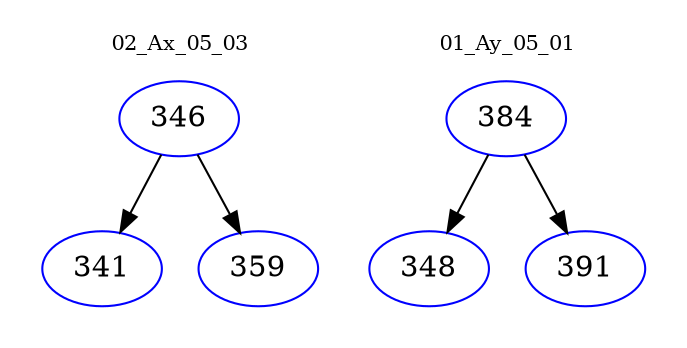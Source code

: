 digraph{
subgraph cluster_0 {
color = white
label = "02_Ax_05_03";
fontsize=10;
T0_346 [label="346", color="blue"]
T0_346 -> T0_341 [color="black"]
T0_341 [label="341", color="blue"]
T0_346 -> T0_359 [color="black"]
T0_359 [label="359", color="blue"]
}
subgraph cluster_1 {
color = white
label = "01_Ay_05_01";
fontsize=10;
T1_384 [label="384", color="blue"]
T1_384 -> T1_348 [color="black"]
T1_348 [label="348", color="blue"]
T1_384 -> T1_391 [color="black"]
T1_391 [label="391", color="blue"]
}
}
